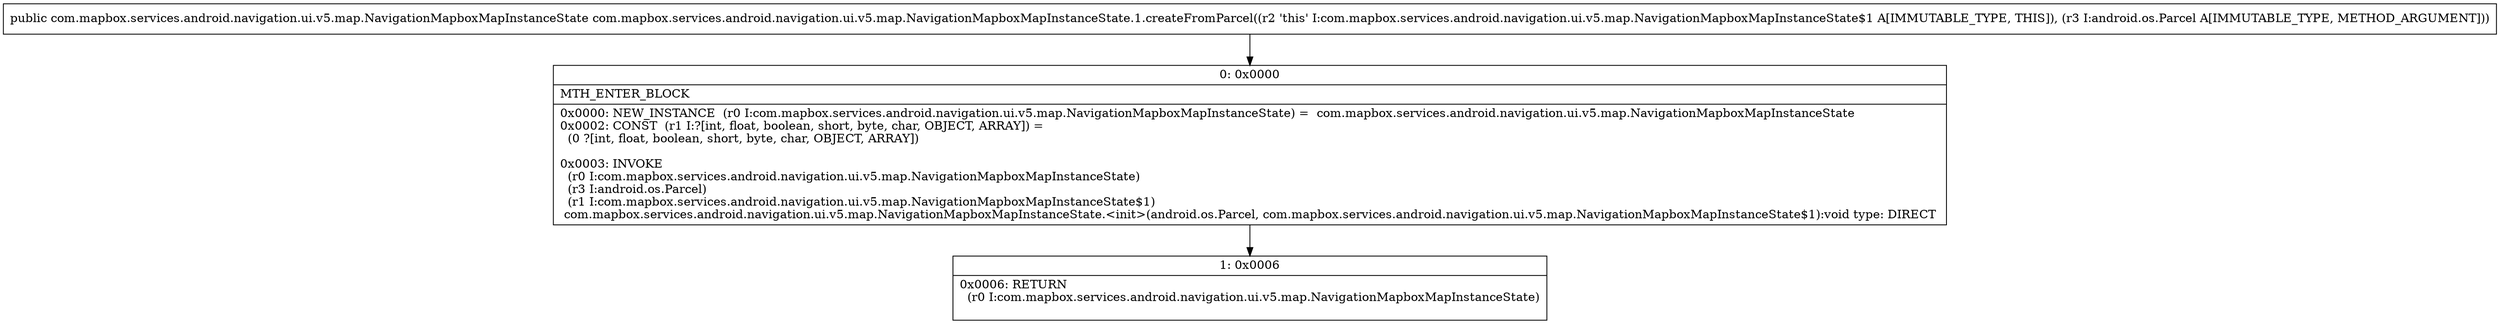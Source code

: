 digraph "CFG forcom.mapbox.services.android.navigation.ui.v5.map.NavigationMapboxMapInstanceState.1.createFromParcel(Landroid\/os\/Parcel;)Lcom\/mapbox\/services\/android\/navigation\/ui\/v5\/map\/NavigationMapboxMapInstanceState;" {
Node_0 [shape=record,label="{0\:\ 0x0000|MTH_ENTER_BLOCK\l|0x0000: NEW_INSTANCE  (r0 I:com.mapbox.services.android.navigation.ui.v5.map.NavigationMapboxMapInstanceState) =  com.mapbox.services.android.navigation.ui.v5.map.NavigationMapboxMapInstanceState \l0x0002: CONST  (r1 I:?[int, float, boolean, short, byte, char, OBJECT, ARRAY]) = \l  (0 ?[int, float, boolean, short, byte, char, OBJECT, ARRAY])\l \l0x0003: INVOKE  \l  (r0 I:com.mapbox.services.android.navigation.ui.v5.map.NavigationMapboxMapInstanceState)\l  (r3 I:android.os.Parcel)\l  (r1 I:com.mapbox.services.android.navigation.ui.v5.map.NavigationMapboxMapInstanceState$1)\l com.mapbox.services.android.navigation.ui.v5.map.NavigationMapboxMapInstanceState.\<init\>(android.os.Parcel, com.mapbox.services.android.navigation.ui.v5.map.NavigationMapboxMapInstanceState$1):void type: DIRECT \l}"];
Node_1 [shape=record,label="{1\:\ 0x0006|0x0006: RETURN  \l  (r0 I:com.mapbox.services.android.navigation.ui.v5.map.NavigationMapboxMapInstanceState)\l \l}"];
MethodNode[shape=record,label="{public com.mapbox.services.android.navigation.ui.v5.map.NavigationMapboxMapInstanceState com.mapbox.services.android.navigation.ui.v5.map.NavigationMapboxMapInstanceState.1.createFromParcel((r2 'this' I:com.mapbox.services.android.navigation.ui.v5.map.NavigationMapboxMapInstanceState$1 A[IMMUTABLE_TYPE, THIS]), (r3 I:android.os.Parcel A[IMMUTABLE_TYPE, METHOD_ARGUMENT])) }"];
MethodNode -> Node_0;
Node_0 -> Node_1;
}

